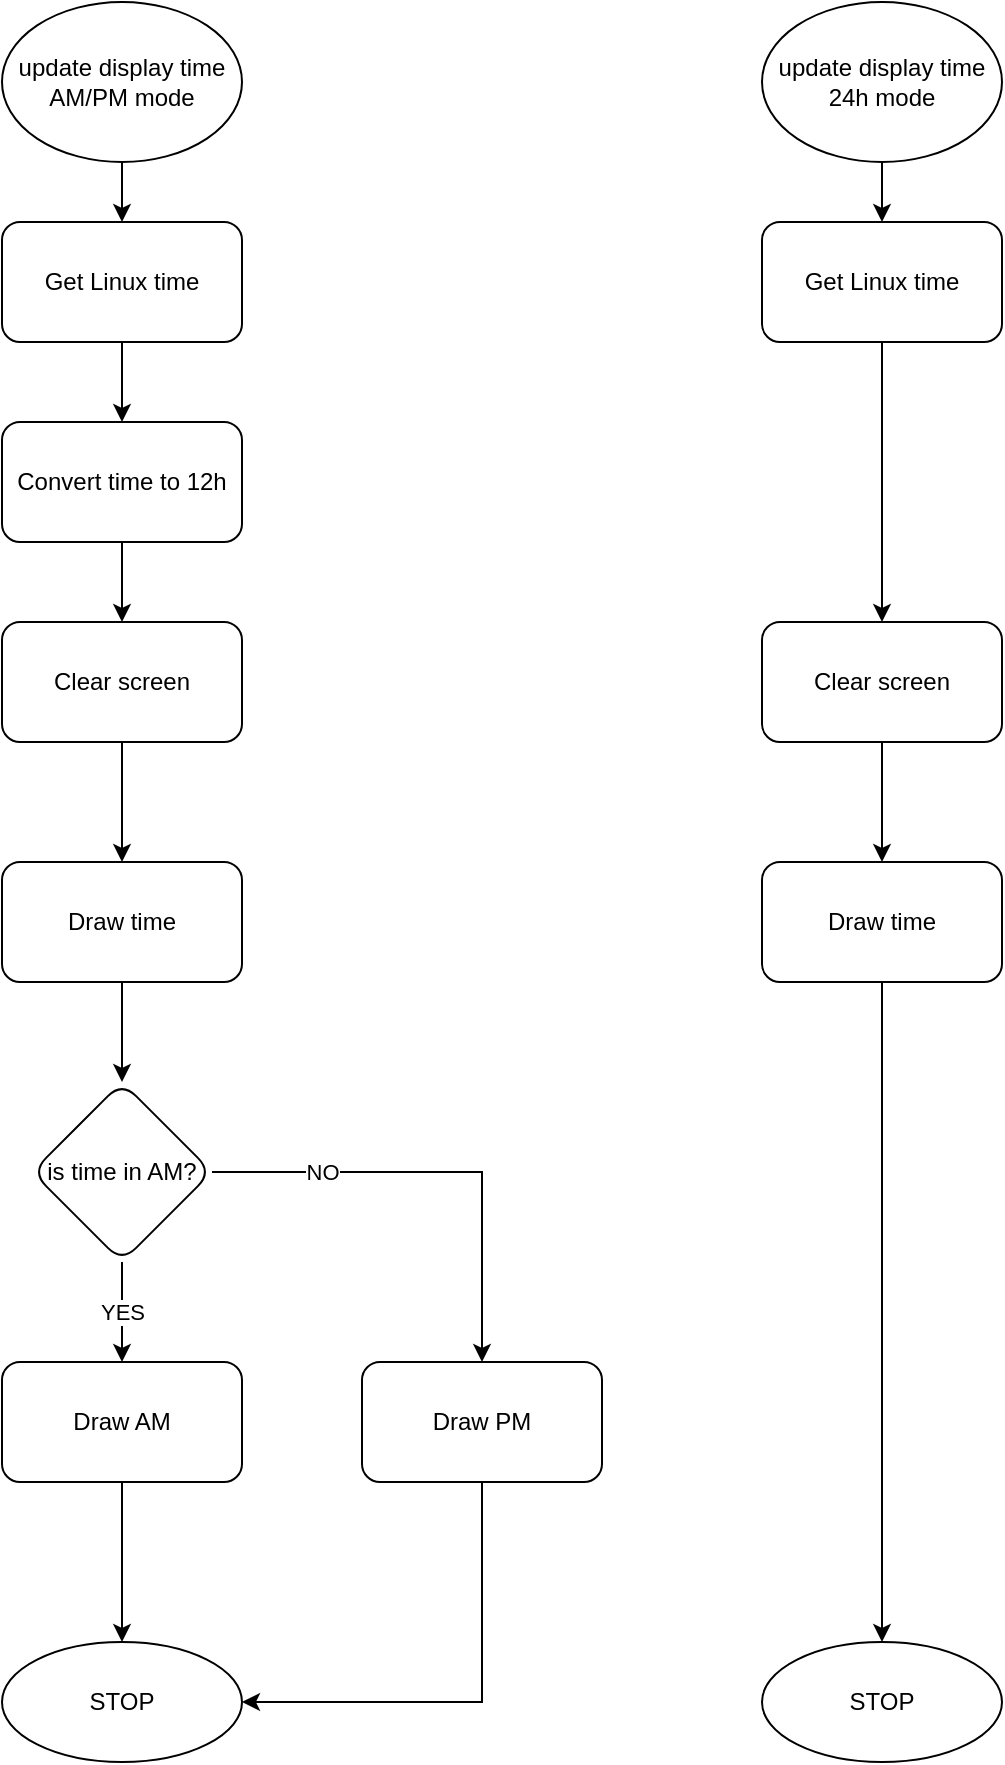<mxfile version="17.1.3" type="device"><diagram id="C5RBs43oDa-KdzZeNtuy" name="Page-1"><mxGraphModel dx="1185" dy="660" grid="1" gridSize="10" guides="1" tooltips="1" connect="1" arrows="1" fold="1" page="1" pageScale="1" pageWidth="827" pageHeight="1169" math="0" shadow="0"><root><mxCell id="WIyWlLk6GJQsqaUBKTNV-0"/><mxCell id="WIyWlLk6GJQsqaUBKTNV-1" parent="WIyWlLk6GJQsqaUBKTNV-0"/><mxCell id="FO7m2qsJeBdJ4IHm9eC6-4" value="" style="edgeStyle=orthogonalEdgeStyle;rounded=0;orthogonalLoop=1;jettySize=auto;html=1;" edge="1" parent="WIyWlLk6GJQsqaUBKTNV-1" source="FO7m2qsJeBdJ4IHm9eC6-0" target="FO7m2qsJeBdJ4IHm9eC6-1"><mxGeometry relative="1" as="geometry"/></mxCell><mxCell id="FO7m2qsJeBdJ4IHm9eC6-0" value="update display time AM/PM mode" style="ellipse;whiteSpace=wrap;html=1;" vertex="1" parent="WIyWlLk6GJQsqaUBKTNV-1"><mxGeometry x="90" y="40" width="120" height="80" as="geometry"/></mxCell><mxCell id="FO7m2qsJeBdJ4IHm9eC6-3" value="" style="edgeStyle=orthogonalEdgeStyle;rounded=0;orthogonalLoop=1;jettySize=auto;html=1;" edge="1" parent="WIyWlLk6GJQsqaUBKTNV-1" source="FO7m2qsJeBdJ4IHm9eC6-1" target="FO7m2qsJeBdJ4IHm9eC6-2"><mxGeometry relative="1" as="geometry"/></mxCell><mxCell id="FO7m2qsJeBdJ4IHm9eC6-1" value="Get Linux time" style="rounded=1;whiteSpace=wrap;html=1;" vertex="1" parent="WIyWlLk6GJQsqaUBKTNV-1"><mxGeometry x="90" y="150" width="120" height="60" as="geometry"/></mxCell><mxCell id="FO7m2qsJeBdJ4IHm9eC6-6" value="" style="edgeStyle=orthogonalEdgeStyle;rounded=0;orthogonalLoop=1;jettySize=auto;html=1;" edge="1" parent="WIyWlLk6GJQsqaUBKTNV-1" source="FO7m2qsJeBdJ4IHm9eC6-2" target="FO7m2qsJeBdJ4IHm9eC6-5"><mxGeometry relative="1" as="geometry"/></mxCell><mxCell id="FO7m2qsJeBdJ4IHm9eC6-2" value="Convert time to 12h" style="whiteSpace=wrap;html=1;rounded=1;" vertex="1" parent="WIyWlLk6GJQsqaUBKTNV-1"><mxGeometry x="90" y="250" width="120" height="60" as="geometry"/></mxCell><mxCell id="FO7m2qsJeBdJ4IHm9eC6-8" value="" style="edgeStyle=orthogonalEdgeStyle;rounded=0;orthogonalLoop=1;jettySize=auto;html=1;" edge="1" parent="WIyWlLk6GJQsqaUBKTNV-1" source="FO7m2qsJeBdJ4IHm9eC6-5" target="FO7m2qsJeBdJ4IHm9eC6-7"><mxGeometry relative="1" as="geometry"/></mxCell><mxCell id="FO7m2qsJeBdJ4IHm9eC6-5" value="Clear screen" style="rounded=1;whiteSpace=wrap;html=1;" vertex="1" parent="WIyWlLk6GJQsqaUBKTNV-1"><mxGeometry x="90" y="350" width="120" height="60" as="geometry"/></mxCell><mxCell id="FO7m2qsJeBdJ4IHm9eC6-10" value="" style="edgeStyle=orthogonalEdgeStyle;rounded=0;orthogonalLoop=1;jettySize=auto;html=1;" edge="1" parent="WIyWlLk6GJQsqaUBKTNV-1" source="FO7m2qsJeBdJ4IHm9eC6-7" target="FO7m2qsJeBdJ4IHm9eC6-9"><mxGeometry relative="1" as="geometry"/></mxCell><mxCell id="FO7m2qsJeBdJ4IHm9eC6-7" value="Draw time" style="rounded=1;whiteSpace=wrap;html=1;" vertex="1" parent="WIyWlLk6GJQsqaUBKTNV-1"><mxGeometry x="90" y="470" width="120" height="60" as="geometry"/></mxCell><mxCell id="FO7m2qsJeBdJ4IHm9eC6-12" value="YES" style="edgeStyle=orthogonalEdgeStyle;rounded=0;orthogonalLoop=1;jettySize=auto;html=1;" edge="1" parent="WIyWlLk6GJQsqaUBKTNV-1" source="FO7m2qsJeBdJ4IHm9eC6-9" target="FO7m2qsJeBdJ4IHm9eC6-11"><mxGeometry relative="1" as="geometry"/></mxCell><mxCell id="FO7m2qsJeBdJ4IHm9eC6-14" value="NO" style="edgeStyle=orthogonalEdgeStyle;rounded=0;orthogonalLoop=1;jettySize=auto;html=1;" edge="1" parent="WIyWlLk6GJQsqaUBKTNV-1" source="FO7m2qsJeBdJ4IHm9eC6-9" target="FO7m2qsJeBdJ4IHm9eC6-13"><mxGeometry x="-0.522" relative="1" as="geometry"><mxPoint as="offset"/></mxGeometry></mxCell><mxCell id="FO7m2qsJeBdJ4IHm9eC6-9" value="is time in AM?" style="rhombus;whiteSpace=wrap;html=1;rounded=1;" vertex="1" parent="WIyWlLk6GJQsqaUBKTNV-1"><mxGeometry x="105" y="580" width="90" height="90" as="geometry"/></mxCell><mxCell id="FO7m2qsJeBdJ4IHm9eC6-16" value="" style="edgeStyle=orthogonalEdgeStyle;rounded=0;orthogonalLoop=1;jettySize=auto;html=1;" edge="1" parent="WIyWlLk6GJQsqaUBKTNV-1" source="FO7m2qsJeBdJ4IHm9eC6-11" target="FO7m2qsJeBdJ4IHm9eC6-15"><mxGeometry relative="1" as="geometry"/></mxCell><mxCell id="FO7m2qsJeBdJ4IHm9eC6-11" value="Draw AM" style="whiteSpace=wrap;html=1;rounded=1;" vertex="1" parent="WIyWlLk6GJQsqaUBKTNV-1"><mxGeometry x="90" y="720" width="120" height="60" as="geometry"/></mxCell><mxCell id="FO7m2qsJeBdJ4IHm9eC6-17" style="edgeStyle=orthogonalEdgeStyle;rounded=0;orthogonalLoop=1;jettySize=auto;html=1;entryX=1;entryY=0.5;entryDx=0;entryDy=0;" edge="1" parent="WIyWlLk6GJQsqaUBKTNV-1" source="FO7m2qsJeBdJ4IHm9eC6-13" target="FO7m2qsJeBdJ4IHm9eC6-15"><mxGeometry relative="1" as="geometry"><Array as="points"><mxPoint x="330" y="890"/></Array></mxGeometry></mxCell><mxCell id="FO7m2qsJeBdJ4IHm9eC6-13" value="Draw PM" style="whiteSpace=wrap;html=1;rounded=1;" vertex="1" parent="WIyWlLk6GJQsqaUBKTNV-1"><mxGeometry x="270" y="720" width="120" height="60" as="geometry"/></mxCell><mxCell id="FO7m2qsJeBdJ4IHm9eC6-15" value="STOP" style="ellipse;whiteSpace=wrap;html=1;rounded=1;" vertex="1" parent="WIyWlLk6GJQsqaUBKTNV-1"><mxGeometry x="90" y="860" width="120" height="60" as="geometry"/></mxCell><mxCell id="FO7m2qsJeBdJ4IHm9eC6-18" value="" style="edgeStyle=orthogonalEdgeStyle;rounded=0;orthogonalLoop=1;jettySize=auto;html=1;" edge="1" parent="WIyWlLk6GJQsqaUBKTNV-1" source="FO7m2qsJeBdJ4IHm9eC6-19" target="FO7m2qsJeBdJ4IHm9eC6-21"><mxGeometry relative="1" as="geometry"/></mxCell><mxCell id="FO7m2qsJeBdJ4IHm9eC6-19" value="update display time 24h mode" style="ellipse;whiteSpace=wrap;html=1;" vertex="1" parent="WIyWlLk6GJQsqaUBKTNV-1"><mxGeometry x="470" y="40" width="120" height="80" as="geometry"/></mxCell><mxCell id="FO7m2qsJeBdJ4IHm9eC6-20" value="" style="edgeStyle=orthogonalEdgeStyle;rounded=0;orthogonalLoop=1;jettySize=auto;html=1;entryX=0.5;entryY=0;entryDx=0;entryDy=0;" edge="1" parent="WIyWlLk6GJQsqaUBKTNV-1" source="FO7m2qsJeBdJ4IHm9eC6-21" target="FO7m2qsJeBdJ4IHm9eC6-25"><mxGeometry relative="1" as="geometry"><mxPoint x="530" y="250" as="targetPoint"/></mxGeometry></mxCell><mxCell id="FO7m2qsJeBdJ4IHm9eC6-21" value="Get Linux time" style="rounded=1;whiteSpace=wrap;html=1;" vertex="1" parent="WIyWlLk6GJQsqaUBKTNV-1"><mxGeometry x="470" y="150" width="120" height="60" as="geometry"/></mxCell><mxCell id="FO7m2qsJeBdJ4IHm9eC6-24" value="" style="edgeStyle=orthogonalEdgeStyle;rounded=0;orthogonalLoop=1;jettySize=auto;html=1;" edge="1" parent="WIyWlLk6GJQsqaUBKTNV-1" source="FO7m2qsJeBdJ4IHm9eC6-25" target="FO7m2qsJeBdJ4IHm9eC6-27"><mxGeometry relative="1" as="geometry"/></mxCell><mxCell id="FO7m2qsJeBdJ4IHm9eC6-25" value="Clear screen" style="rounded=1;whiteSpace=wrap;html=1;" vertex="1" parent="WIyWlLk6GJQsqaUBKTNV-1"><mxGeometry x="470" y="350" width="120" height="60" as="geometry"/></mxCell><mxCell id="FO7m2qsJeBdJ4IHm9eC6-36" style="edgeStyle=orthogonalEdgeStyle;rounded=0;orthogonalLoop=1;jettySize=auto;html=1;" edge="1" parent="WIyWlLk6GJQsqaUBKTNV-1" source="FO7m2qsJeBdJ4IHm9eC6-27" target="FO7m2qsJeBdJ4IHm9eC6-35"><mxGeometry relative="1" as="geometry"/></mxCell><mxCell id="FO7m2qsJeBdJ4IHm9eC6-27" value="Draw time" style="rounded=1;whiteSpace=wrap;html=1;" vertex="1" parent="WIyWlLk6GJQsqaUBKTNV-1"><mxGeometry x="470" y="470" width="120" height="60" as="geometry"/></mxCell><mxCell id="FO7m2qsJeBdJ4IHm9eC6-35" value="STOP" style="ellipse;whiteSpace=wrap;html=1;rounded=1;" vertex="1" parent="WIyWlLk6GJQsqaUBKTNV-1"><mxGeometry x="470" y="860" width="120" height="60" as="geometry"/></mxCell></root></mxGraphModel></diagram></mxfile>
